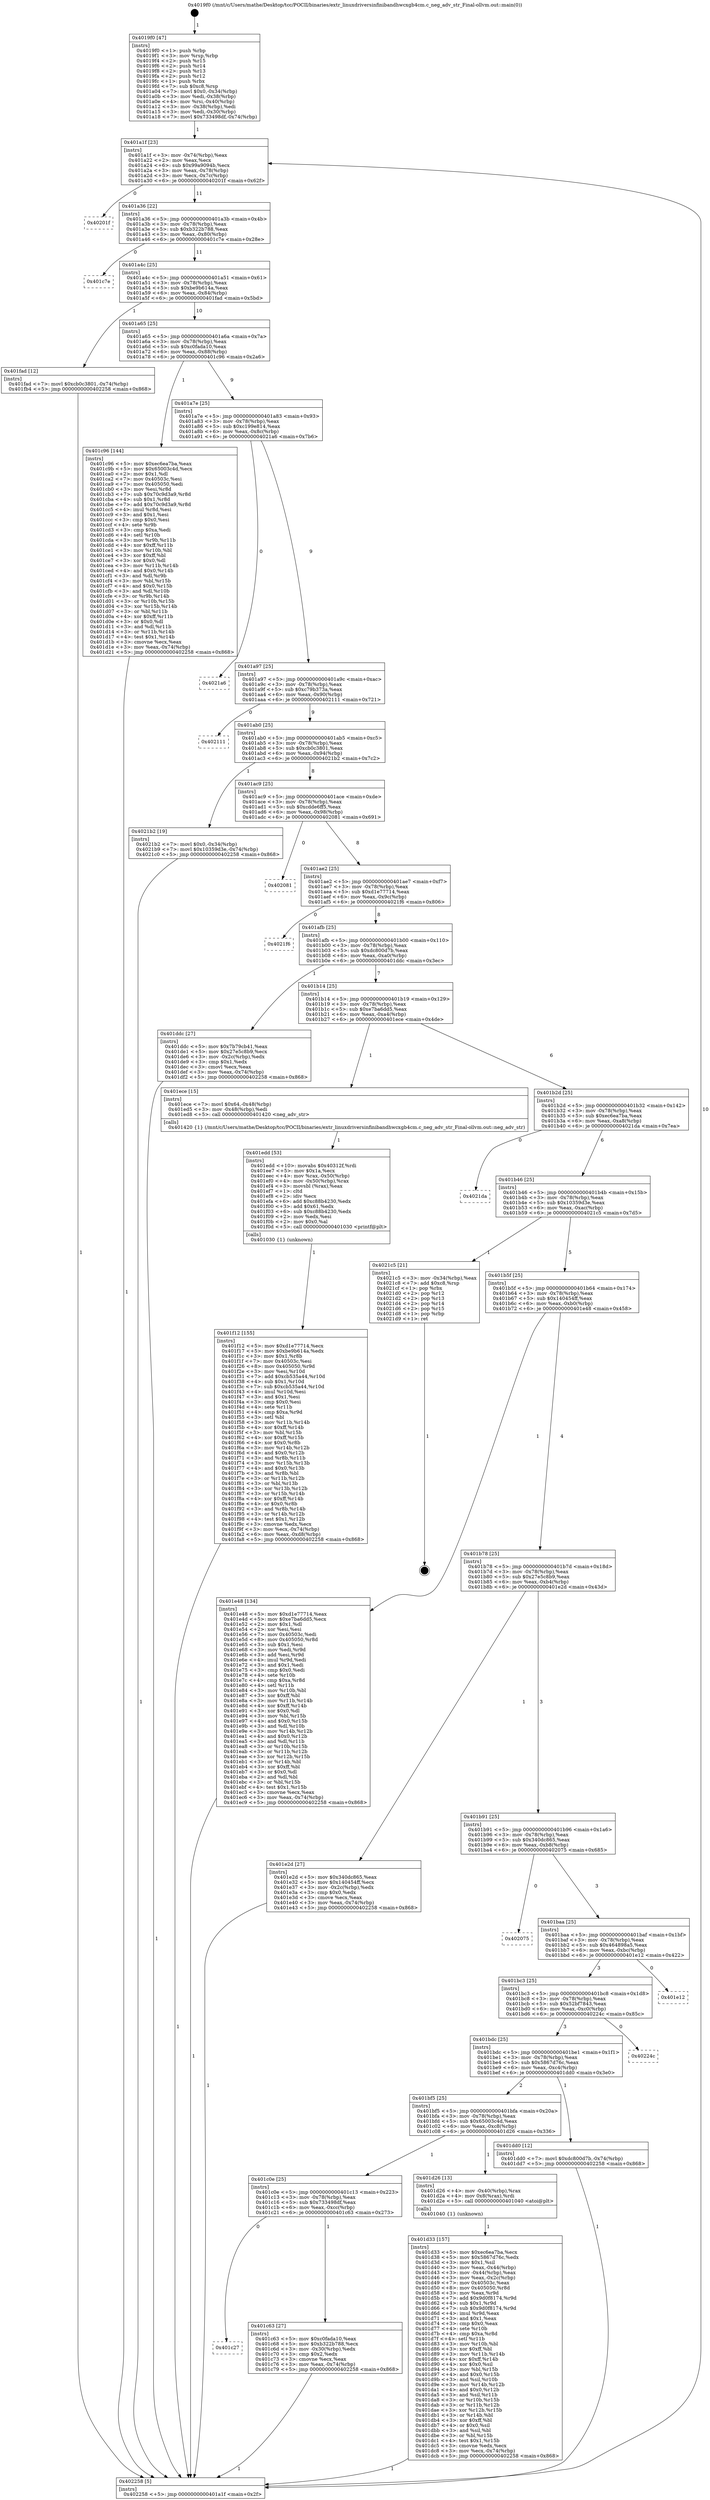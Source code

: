 digraph "0x4019f0" {
  label = "0x4019f0 (/mnt/c/Users/mathe/Desktop/tcc/POCII/binaries/extr_linuxdriversinfinibandhwcxgb4cm.c_neg_adv_str_Final-ollvm.out::main(0))"
  labelloc = "t"
  node[shape=record]

  Entry [label="",width=0.3,height=0.3,shape=circle,fillcolor=black,style=filled]
  "0x401a1f" [label="{
     0x401a1f [23]\l
     | [instrs]\l
     &nbsp;&nbsp;0x401a1f \<+3\>: mov -0x74(%rbp),%eax\l
     &nbsp;&nbsp;0x401a22 \<+2\>: mov %eax,%ecx\l
     &nbsp;&nbsp;0x401a24 \<+6\>: sub $0x99a9094b,%ecx\l
     &nbsp;&nbsp;0x401a2a \<+3\>: mov %eax,-0x78(%rbp)\l
     &nbsp;&nbsp;0x401a2d \<+3\>: mov %ecx,-0x7c(%rbp)\l
     &nbsp;&nbsp;0x401a30 \<+6\>: je 000000000040201f \<main+0x62f\>\l
  }"]
  "0x40201f" [label="{
     0x40201f\l
  }", style=dashed]
  "0x401a36" [label="{
     0x401a36 [22]\l
     | [instrs]\l
     &nbsp;&nbsp;0x401a36 \<+5\>: jmp 0000000000401a3b \<main+0x4b\>\l
     &nbsp;&nbsp;0x401a3b \<+3\>: mov -0x78(%rbp),%eax\l
     &nbsp;&nbsp;0x401a3e \<+5\>: sub $0xb322b788,%eax\l
     &nbsp;&nbsp;0x401a43 \<+3\>: mov %eax,-0x80(%rbp)\l
     &nbsp;&nbsp;0x401a46 \<+6\>: je 0000000000401c7e \<main+0x28e\>\l
  }"]
  Exit [label="",width=0.3,height=0.3,shape=circle,fillcolor=black,style=filled,peripheries=2]
  "0x401c7e" [label="{
     0x401c7e\l
  }", style=dashed]
  "0x401a4c" [label="{
     0x401a4c [25]\l
     | [instrs]\l
     &nbsp;&nbsp;0x401a4c \<+5\>: jmp 0000000000401a51 \<main+0x61\>\l
     &nbsp;&nbsp;0x401a51 \<+3\>: mov -0x78(%rbp),%eax\l
     &nbsp;&nbsp;0x401a54 \<+5\>: sub $0xbe9b614a,%eax\l
     &nbsp;&nbsp;0x401a59 \<+6\>: mov %eax,-0x84(%rbp)\l
     &nbsp;&nbsp;0x401a5f \<+6\>: je 0000000000401fad \<main+0x5bd\>\l
  }"]
  "0x401f12" [label="{
     0x401f12 [155]\l
     | [instrs]\l
     &nbsp;&nbsp;0x401f12 \<+5\>: mov $0xd1e77714,%ecx\l
     &nbsp;&nbsp;0x401f17 \<+5\>: mov $0xbe9b614a,%edx\l
     &nbsp;&nbsp;0x401f1c \<+3\>: mov $0x1,%r8b\l
     &nbsp;&nbsp;0x401f1f \<+7\>: mov 0x40503c,%esi\l
     &nbsp;&nbsp;0x401f26 \<+8\>: mov 0x405050,%r9d\l
     &nbsp;&nbsp;0x401f2e \<+3\>: mov %esi,%r10d\l
     &nbsp;&nbsp;0x401f31 \<+7\>: add $0xcb535a44,%r10d\l
     &nbsp;&nbsp;0x401f38 \<+4\>: sub $0x1,%r10d\l
     &nbsp;&nbsp;0x401f3c \<+7\>: sub $0xcb535a44,%r10d\l
     &nbsp;&nbsp;0x401f43 \<+4\>: imul %r10d,%esi\l
     &nbsp;&nbsp;0x401f47 \<+3\>: and $0x1,%esi\l
     &nbsp;&nbsp;0x401f4a \<+3\>: cmp $0x0,%esi\l
     &nbsp;&nbsp;0x401f4d \<+4\>: sete %r11b\l
     &nbsp;&nbsp;0x401f51 \<+4\>: cmp $0xa,%r9d\l
     &nbsp;&nbsp;0x401f55 \<+3\>: setl %bl\l
     &nbsp;&nbsp;0x401f58 \<+3\>: mov %r11b,%r14b\l
     &nbsp;&nbsp;0x401f5b \<+4\>: xor $0xff,%r14b\l
     &nbsp;&nbsp;0x401f5f \<+3\>: mov %bl,%r15b\l
     &nbsp;&nbsp;0x401f62 \<+4\>: xor $0xff,%r15b\l
     &nbsp;&nbsp;0x401f66 \<+4\>: xor $0x0,%r8b\l
     &nbsp;&nbsp;0x401f6a \<+3\>: mov %r14b,%r12b\l
     &nbsp;&nbsp;0x401f6d \<+4\>: and $0x0,%r12b\l
     &nbsp;&nbsp;0x401f71 \<+3\>: and %r8b,%r11b\l
     &nbsp;&nbsp;0x401f74 \<+3\>: mov %r15b,%r13b\l
     &nbsp;&nbsp;0x401f77 \<+4\>: and $0x0,%r13b\l
     &nbsp;&nbsp;0x401f7b \<+3\>: and %r8b,%bl\l
     &nbsp;&nbsp;0x401f7e \<+3\>: or %r11b,%r12b\l
     &nbsp;&nbsp;0x401f81 \<+3\>: or %bl,%r13b\l
     &nbsp;&nbsp;0x401f84 \<+3\>: xor %r13b,%r12b\l
     &nbsp;&nbsp;0x401f87 \<+3\>: or %r15b,%r14b\l
     &nbsp;&nbsp;0x401f8a \<+4\>: xor $0xff,%r14b\l
     &nbsp;&nbsp;0x401f8e \<+4\>: or $0x0,%r8b\l
     &nbsp;&nbsp;0x401f92 \<+3\>: and %r8b,%r14b\l
     &nbsp;&nbsp;0x401f95 \<+3\>: or %r14b,%r12b\l
     &nbsp;&nbsp;0x401f98 \<+4\>: test $0x1,%r12b\l
     &nbsp;&nbsp;0x401f9c \<+3\>: cmovne %edx,%ecx\l
     &nbsp;&nbsp;0x401f9f \<+3\>: mov %ecx,-0x74(%rbp)\l
     &nbsp;&nbsp;0x401fa2 \<+6\>: mov %eax,-0xd8(%rbp)\l
     &nbsp;&nbsp;0x401fa8 \<+5\>: jmp 0000000000402258 \<main+0x868\>\l
  }"]
  "0x401fad" [label="{
     0x401fad [12]\l
     | [instrs]\l
     &nbsp;&nbsp;0x401fad \<+7\>: movl $0xcb0c3801,-0x74(%rbp)\l
     &nbsp;&nbsp;0x401fb4 \<+5\>: jmp 0000000000402258 \<main+0x868\>\l
  }"]
  "0x401a65" [label="{
     0x401a65 [25]\l
     | [instrs]\l
     &nbsp;&nbsp;0x401a65 \<+5\>: jmp 0000000000401a6a \<main+0x7a\>\l
     &nbsp;&nbsp;0x401a6a \<+3\>: mov -0x78(%rbp),%eax\l
     &nbsp;&nbsp;0x401a6d \<+5\>: sub $0xc0fada10,%eax\l
     &nbsp;&nbsp;0x401a72 \<+6\>: mov %eax,-0x88(%rbp)\l
     &nbsp;&nbsp;0x401a78 \<+6\>: je 0000000000401c96 \<main+0x2a6\>\l
  }"]
  "0x401edd" [label="{
     0x401edd [53]\l
     | [instrs]\l
     &nbsp;&nbsp;0x401edd \<+10\>: movabs $0x40312f,%rdi\l
     &nbsp;&nbsp;0x401ee7 \<+5\>: mov $0x1a,%ecx\l
     &nbsp;&nbsp;0x401eec \<+4\>: mov %rax,-0x50(%rbp)\l
     &nbsp;&nbsp;0x401ef0 \<+4\>: mov -0x50(%rbp),%rax\l
     &nbsp;&nbsp;0x401ef4 \<+3\>: movsbl (%rax),%eax\l
     &nbsp;&nbsp;0x401ef7 \<+1\>: cltd\l
     &nbsp;&nbsp;0x401ef8 \<+2\>: idiv %ecx\l
     &nbsp;&nbsp;0x401efa \<+6\>: add $0xc88b4230,%edx\l
     &nbsp;&nbsp;0x401f00 \<+3\>: add $0x61,%edx\l
     &nbsp;&nbsp;0x401f03 \<+6\>: sub $0xc88b4230,%edx\l
     &nbsp;&nbsp;0x401f09 \<+2\>: mov %edx,%esi\l
     &nbsp;&nbsp;0x401f0b \<+2\>: mov $0x0,%al\l
     &nbsp;&nbsp;0x401f0d \<+5\>: call 0000000000401030 \<printf@plt\>\l
     | [calls]\l
     &nbsp;&nbsp;0x401030 \{1\} (unknown)\l
  }"]
  "0x401c96" [label="{
     0x401c96 [144]\l
     | [instrs]\l
     &nbsp;&nbsp;0x401c96 \<+5\>: mov $0xec6ea7ba,%eax\l
     &nbsp;&nbsp;0x401c9b \<+5\>: mov $0x65003c4d,%ecx\l
     &nbsp;&nbsp;0x401ca0 \<+2\>: mov $0x1,%dl\l
     &nbsp;&nbsp;0x401ca2 \<+7\>: mov 0x40503c,%esi\l
     &nbsp;&nbsp;0x401ca9 \<+7\>: mov 0x405050,%edi\l
     &nbsp;&nbsp;0x401cb0 \<+3\>: mov %esi,%r8d\l
     &nbsp;&nbsp;0x401cb3 \<+7\>: sub $0x70c9d3a9,%r8d\l
     &nbsp;&nbsp;0x401cba \<+4\>: sub $0x1,%r8d\l
     &nbsp;&nbsp;0x401cbe \<+7\>: add $0x70c9d3a9,%r8d\l
     &nbsp;&nbsp;0x401cc5 \<+4\>: imul %r8d,%esi\l
     &nbsp;&nbsp;0x401cc9 \<+3\>: and $0x1,%esi\l
     &nbsp;&nbsp;0x401ccc \<+3\>: cmp $0x0,%esi\l
     &nbsp;&nbsp;0x401ccf \<+4\>: sete %r9b\l
     &nbsp;&nbsp;0x401cd3 \<+3\>: cmp $0xa,%edi\l
     &nbsp;&nbsp;0x401cd6 \<+4\>: setl %r10b\l
     &nbsp;&nbsp;0x401cda \<+3\>: mov %r9b,%r11b\l
     &nbsp;&nbsp;0x401cdd \<+4\>: xor $0xff,%r11b\l
     &nbsp;&nbsp;0x401ce1 \<+3\>: mov %r10b,%bl\l
     &nbsp;&nbsp;0x401ce4 \<+3\>: xor $0xff,%bl\l
     &nbsp;&nbsp;0x401ce7 \<+3\>: xor $0x0,%dl\l
     &nbsp;&nbsp;0x401cea \<+3\>: mov %r11b,%r14b\l
     &nbsp;&nbsp;0x401ced \<+4\>: and $0x0,%r14b\l
     &nbsp;&nbsp;0x401cf1 \<+3\>: and %dl,%r9b\l
     &nbsp;&nbsp;0x401cf4 \<+3\>: mov %bl,%r15b\l
     &nbsp;&nbsp;0x401cf7 \<+4\>: and $0x0,%r15b\l
     &nbsp;&nbsp;0x401cfb \<+3\>: and %dl,%r10b\l
     &nbsp;&nbsp;0x401cfe \<+3\>: or %r9b,%r14b\l
     &nbsp;&nbsp;0x401d01 \<+3\>: or %r10b,%r15b\l
     &nbsp;&nbsp;0x401d04 \<+3\>: xor %r15b,%r14b\l
     &nbsp;&nbsp;0x401d07 \<+3\>: or %bl,%r11b\l
     &nbsp;&nbsp;0x401d0a \<+4\>: xor $0xff,%r11b\l
     &nbsp;&nbsp;0x401d0e \<+3\>: or $0x0,%dl\l
     &nbsp;&nbsp;0x401d11 \<+3\>: and %dl,%r11b\l
     &nbsp;&nbsp;0x401d14 \<+3\>: or %r11b,%r14b\l
     &nbsp;&nbsp;0x401d17 \<+4\>: test $0x1,%r14b\l
     &nbsp;&nbsp;0x401d1b \<+3\>: cmovne %ecx,%eax\l
     &nbsp;&nbsp;0x401d1e \<+3\>: mov %eax,-0x74(%rbp)\l
     &nbsp;&nbsp;0x401d21 \<+5\>: jmp 0000000000402258 \<main+0x868\>\l
  }"]
  "0x401a7e" [label="{
     0x401a7e [25]\l
     | [instrs]\l
     &nbsp;&nbsp;0x401a7e \<+5\>: jmp 0000000000401a83 \<main+0x93\>\l
     &nbsp;&nbsp;0x401a83 \<+3\>: mov -0x78(%rbp),%eax\l
     &nbsp;&nbsp;0x401a86 \<+5\>: sub $0xc199e814,%eax\l
     &nbsp;&nbsp;0x401a8b \<+6\>: mov %eax,-0x8c(%rbp)\l
     &nbsp;&nbsp;0x401a91 \<+6\>: je 00000000004021a6 \<main+0x7b6\>\l
  }"]
  "0x401d33" [label="{
     0x401d33 [157]\l
     | [instrs]\l
     &nbsp;&nbsp;0x401d33 \<+5\>: mov $0xec6ea7ba,%ecx\l
     &nbsp;&nbsp;0x401d38 \<+5\>: mov $0x5867d76c,%edx\l
     &nbsp;&nbsp;0x401d3d \<+3\>: mov $0x1,%sil\l
     &nbsp;&nbsp;0x401d40 \<+3\>: mov %eax,-0x44(%rbp)\l
     &nbsp;&nbsp;0x401d43 \<+3\>: mov -0x44(%rbp),%eax\l
     &nbsp;&nbsp;0x401d46 \<+3\>: mov %eax,-0x2c(%rbp)\l
     &nbsp;&nbsp;0x401d49 \<+7\>: mov 0x40503c,%eax\l
     &nbsp;&nbsp;0x401d50 \<+8\>: mov 0x405050,%r8d\l
     &nbsp;&nbsp;0x401d58 \<+3\>: mov %eax,%r9d\l
     &nbsp;&nbsp;0x401d5b \<+7\>: add $0x9d0f8174,%r9d\l
     &nbsp;&nbsp;0x401d62 \<+4\>: sub $0x1,%r9d\l
     &nbsp;&nbsp;0x401d66 \<+7\>: sub $0x9d0f8174,%r9d\l
     &nbsp;&nbsp;0x401d6d \<+4\>: imul %r9d,%eax\l
     &nbsp;&nbsp;0x401d71 \<+3\>: and $0x1,%eax\l
     &nbsp;&nbsp;0x401d74 \<+3\>: cmp $0x0,%eax\l
     &nbsp;&nbsp;0x401d77 \<+4\>: sete %r10b\l
     &nbsp;&nbsp;0x401d7b \<+4\>: cmp $0xa,%r8d\l
     &nbsp;&nbsp;0x401d7f \<+4\>: setl %r11b\l
     &nbsp;&nbsp;0x401d83 \<+3\>: mov %r10b,%bl\l
     &nbsp;&nbsp;0x401d86 \<+3\>: xor $0xff,%bl\l
     &nbsp;&nbsp;0x401d89 \<+3\>: mov %r11b,%r14b\l
     &nbsp;&nbsp;0x401d8c \<+4\>: xor $0xff,%r14b\l
     &nbsp;&nbsp;0x401d90 \<+4\>: xor $0x0,%sil\l
     &nbsp;&nbsp;0x401d94 \<+3\>: mov %bl,%r15b\l
     &nbsp;&nbsp;0x401d97 \<+4\>: and $0x0,%r15b\l
     &nbsp;&nbsp;0x401d9b \<+3\>: and %sil,%r10b\l
     &nbsp;&nbsp;0x401d9e \<+3\>: mov %r14b,%r12b\l
     &nbsp;&nbsp;0x401da1 \<+4\>: and $0x0,%r12b\l
     &nbsp;&nbsp;0x401da5 \<+3\>: and %sil,%r11b\l
     &nbsp;&nbsp;0x401da8 \<+3\>: or %r10b,%r15b\l
     &nbsp;&nbsp;0x401dab \<+3\>: or %r11b,%r12b\l
     &nbsp;&nbsp;0x401dae \<+3\>: xor %r12b,%r15b\l
     &nbsp;&nbsp;0x401db1 \<+3\>: or %r14b,%bl\l
     &nbsp;&nbsp;0x401db4 \<+3\>: xor $0xff,%bl\l
     &nbsp;&nbsp;0x401db7 \<+4\>: or $0x0,%sil\l
     &nbsp;&nbsp;0x401dbb \<+3\>: and %sil,%bl\l
     &nbsp;&nbsp;0x401dbe \<+3\>: or %bl,%r15b\l
     &nbsp;&nbsp;0x401dc1 \<+4\>: test $0x1,%r15b\l
     &nbsp;&nbsp;0x401dc5 \<+3\>: cmovne %edx,%ecx\l
     &nbsp;&nbsp;0x401dc8 \<+3\>: mov %ecx,-0x74(%rbp)\l
     &nbsp;&nbsp;0x401dcb \<+5\>: jmp 0000000000402258 \<main+0x868\>\l
  }"]
  "0x4021a6" [label="{
     0x4021a6\l
  }", style=dashed]
  "0x401a97" [label="{
     0x401a97 [25]\l
     | [instrs]\l
     &nbsp;&nbsp;0x401a97 \<+5\>: jmp 0000000000401a9c \<main+0xac\>\l
     &nbsp;&nbsp;0x401a9c \<+3\>: mov -0x78(%rbp),%eax\l
     &nbsp;&nbsp;0x401a9f \<+5\>: sub $0xc79b373a,%eax\l
     &nbsp;&nbsp;0x401aa4 \<+6\>: mov %eax,-0x90(%rbp)\l
     &nbsp;&nbsp;0x401aaa \<+6\>: je 0000000000402111 \<main+0x721\>\l
  }"]
  "0x4019f0" [label="{
     0x4019f0 [47]\l
     | [instrs]\l
     &nbsp;&nbsp;0x4019f0 \<+1\>: push %rbp\l
     &nbsp;&nbsp;0x4019f1 \<+3\>: mov %rsp,%rbp\l
     &nbsp;&nbsp;0x4019f4 \<+2\>: push %r15\l
     &nbsp;&nbsp;0x4019f6 \<+2\>: push %r14\l
     &nbsp;&nbsp;0x4019f8 \<+2\>: push %r13\l
     &nbsp;&nbsp;0x4019fa \<+2\>: push %r12\l
     &nbsp;&nbsp;0x4019fc \<+1\>: push %rbx\l
     &nbsp;&nbsp;0x4019fd \<+7\>: sub $0xc8,%rsp\l
     &nbsp;&nbsp;0x401a04 \<+7\>: movl $0x0,-0x34(%rbp)\l
     &nbsp;&nbsp;0x401a0b \<+3\>: mov %edi,-0x38(%rbp)\l
     &nbsp;&nbsp;0x401a0e \<+4\>: mov %rsi,-0x40(%rbp)\l
     &nbsp;&nbsp;0x401a12 \<+3\>: mov -0x38(%rbp),%edi\l
     &nbsp;&nbsp;0x401a15 \<+3\>: mov %edi,-0x30(%rbp)\l
     &nbsp;&nbsp;0x401a18 \<+7\>: movl $0x733498df,-0x74(%rbp)\l
  }"]
  "0x402111" [label="{
     0x402111\l
  }", style=dashed]
  "0x401ab0" [label="{
     0x401ab0 [25]\l
     | [instrs]\l
     &nbsp;&nbsp;0x401ab0 \<+5\>: jmp 0000000000401ab5 \<main+0xc5\>\l
     &nbsp;&nbsp;0x401ab5 \<+3\>: mov -0x78(%rbp),%eax\l
     &nbsp;&nbsp;0x401ab8 \<+5\>: sub $0xcb0c3801,%eax\l
     &nbsp;&nbsp;0x401abd \<+6\>: mov %eax,-0x94(%rbp)\l
     &nbsp;&nbsp;0x401ac3 \<+6\>: je 00000000004021b2 \<main+0x7c2\>\l
  }"]
  "0x402258" [label="{
     0x402258 [5]\l
     | [instrs]\l
     &nbsp;&nbsp;0x402258 \<+5\>: jmp 0000000000401a1f \<main+0x2f\>\l
  }"]
  "0x4021b2" [label="{
     0x4021b2 [19]\l
     | [instrs]\l
     &nbsp;&nbsp;0x4021b2 \<+7\>: movl $0x0,-0x34(%rbp)\l
     &nbsp;&nbsp;0x4021b9 \<+7\>: movl $0x10359d3e,-0x74(%rbp)\l
     &nbsp;&nbsp;0x4021c0 \<+5\>: jmp 0000000000402258 \<main+0x868\>\l
  }"]
  "0x401ac9" [label="{
     0x401ac9 [25]\l
     | [instrs]\l
     &nbsp;&nbsp;0x401ac9 \<+5\>: jmp 0000000000401ace \<main+0xde\>\l
     &nbsp;&nbsp;0x401ace \<+3\>: mov -0x78(%rbp),%eax\l
     &nbsp;&nbsp;0x401ad1 \<+5\>: sub $0xcdde6ff5,%eax\l
     &nbsp;&nbsp;0x401ad6 \<+6\>: mov %eax,-0x98(%rbp)\l
     &nbsp;&nbsp;0x401adc \<+6\>: je 0000000000402081 \<main+0x691\>\l
  }"]
  "0x401c27" [label="{
     0x401c27\l
  }", style=dashed]
  "0x402081" [label="{
     0x402081\l
  }", style=dashed]
  "0x401ae2" [label="{
     0x401ae2 [25]\l
     | [instrs]\l
     &nbsp;&nbsp;0x401ae2 \<+5\>: jmp 0000000000401ae7 \<main+0xf7\>\l
     &nbsp;&nbsp;0x401ae7 \<+3\>: mov -0x78(%rbp),%eax\l
     &nbsp;&nbsp;0x401aea \<+5\>: sub $0xd1e77714,%eax\l
     &nbsp;&nbsp;0x401aef \<+6\>: mov %eax,-0x9c(%rbp)\l
     &nbsp;&nbsp;0x401af5 \<+6\>: je 00000000004021f6 \<main+0x806\>\l
  }"]
  "0x401c63" [label="{
     0x401c63 [27]\l
     | [instrs]\l
     &nbsp;&nbsp;0x401c63 \<+5\>: mov $0xc0fada10,%eax\l
     &nbsp;&nbsp;0x401c68 \<+5\>: mov $0xb322b788,%ecx\l
     &nbsp;&nbsp;0x401c6d \<+3\>: mov -0x30(%rbp),%edx\l
     &nbsp;&nbsp;0x401c70 \<+3\>: cmp $0x2,%edx\l
     &nbsp;&nbsp;0x401c73 \<+3\>: cmovne %ecx,%eax\l
     &nbsp;&nbsp;0x401c76 \<+3\>: mov %eax,-0x74(%rbp)\l
     &nbsp;&nbsp;0x401c79 \<+5\>: jmp 0000000000402258 \<main+0x868\>\l
  }"]
  "0x4021f6" [label="{
     0x4021f6\l
  }", style=dashed]
  "0x401afb" [label="{
     0x401afb [25]\l
     | [instrs]\l
     &nbsp;&nbsp;0x401afb \<+5\>: jmp 0000000000401b00 \<main+0x110\>\l
     &nbsp;&nbsp;0x401b00 \<+3\>: mov -0x78(%rbp),%eax\l
     &nbsp;&nbsp;0x401b03 \<+5\>: sub $0xdc800d7b,%eax\l
     &nbsp;&nbsp;0x401b08 \<+6\>: mov %eax,-0xa0(%rbp)\l
     &nbsp;&nbsp;0x401b0e \<+6\>: je 0000000000401ddc \<main+0x3ec\>\l
  }"]
  "0x401c0e" [label="{
     0x401c0e [25]\l
     | [instrs]\l
     &nbsp;&nbsp;0x401c0e \<+5\>: jmp 0000000000401c13 \<main+0x223\>\l
     &nbsp;&nbsp;0x401c13 \<+3\>: mov -0x78(%rbp),%eax\l
     &nbsp;&nbsp;0x401c16 \<+5\>: sub $0x733498df,%eax\l
     &nbsp;&nbsp;0x401c1b \<+6\>: mov %eax,-0xcc(%rbp)\l
     &nbsp;&nbsp;0x401c21 \<+6\>: je 0000000000401c63 \<main+0x273\>\l
  }"]
  "0x401ddc" [label="{
     0x401ddc [27]\l
     | [instrs]\l
     &nbsp;&nbsp;0x401ddc \<+5\>: mov $0x7b79cb41,%eax\l
     &nbsp;&nbsp;0x401de1 \<+5\>: mov $0x27e5c8b9,%ecx\l
     &nbsp;&nbsp;0x401de6 \<+3\>: mov -0x2c(%rbp),%edx\l
     &nbsp;&nbsp;0x401de9 \<+3\>: cmp $0x1,%edx\l
     &nbsp;&nbsp;0x401dec \<+3\>: cmovl %ecx,%eax\l
     &nbsp;&nbsp;0x401def \<+3\>: mov %eax,-0x74(%rbp)\l
     &nbsp;&nbsp;0x401df2 \<+5\>: jmp 0000000000402258 \<main+0x868\>\l
  }"]
  "0x401b14" [label="{
     0x401b14 [25]\l
     | [instrs]\l
     &nbsp;&nbsp;0x401b14 \<+5\>: jmp 0000000000401b19 \<main+0x129\>\l
     &nbsp;&nbsp;0x401b19 \<+3\>: mov -0x78(%rbp),%eax\l
     &nbsp;&nbsp;0x401b1c \<+5\>: sub $0xe7ba6dd5,%eax\l
     &nbsp;&nbsp;0x401b21 \<+6\>: mov %eax,-0xa4(%rbp)\l
     &nbsp;&nbsp;0x401b27 \<+6\>: je 0000000000401ece \<main+0x4de\>\l
  }"]
  "0x401d26" [label="{
     0x401d26 [13]\l
     | [instrs]\l
     &nbsp;&nbsp;0x401d26 \<+4\>: mov -0x40(%rbp),%rax\l
     &nbsp;&nbsp;0x401d2a \<+4\>: mov 0x8(%rax),%rdi\l
     &nbsp;&nbsp;0x401d2e \<+5\>: call 0000000000401040 \<atoi@plt\>\l
     | [calls]\l
     &nbsp;&nbsp;0x401040 \{1\} (unknown)\l
  }"]
  "0x401ece" [label="{
     0x401ece [15]\l
     | [instrs]\l
     &nbsp;&nbsp;0x401ece \<+7\>: movl $0x64,-0x48(%rbp)\l
     &nbsp;&nbsp;0x401ed5 \<+3\>: mov -0x48(%rbp),%edi\l
     &nbsp;&nbsp;0x401ed8 \<+5\>: call 0000000000401420 \<neg_adv_str\>\l
     | [calls]\l
     &nbsp;&nbsp;0x401420 \{1\} (/mnt/c/Users/mathe/Desktop/tcc/POCII/binaries/extr_linuxdriversinfinibandhwcxgb4cm.c_neg_adv_str_Final-ollvm.out::neg_adv_str)\l
  }"]
  "0x401b2d" [label="{
     0x401b2d [25]\l
     | [instrs]\l
     &nbsp;&nbsp;0x401b2d \<+5\>: jmp 0000000000401b32 \<main+0x142\>\l
     &nbsp;&nbsp;0x401b32 \<+3\>: mov -0x78(%rbp),%eax\l
     &nbsp;&nbsp;0x401b35 \<+5\>: sub $0xec6ea7ba,%eax\l
     &nbsp;&nbsp;0x401b3a \<+6\>: mov %eax,-0xa8(%rbp)\l
     &nbsp;&nbsp;0x401b40 \<+6\>: je 00000000004021da \<main+0x7ea\>\l
  }"]
  "0x401bf5" [label="{
     0x401bf5 [25]\l
     | [instrs]\l
     &nbsp;&nbsp;0x401bf5 \<+5\>: jmp 0000000000401bfa \<main+0x20a\>\l
     &nbsp;&nbsp;0x401bfa \<+3\>: mov -0x78(%rbp),%eax\l
     &nbsp;&nbsp;0x401bfd \<+5\>: sub $0x65003c4d,%eax\l
     &nbsp;&nbsp;0x401c02 \<+6\>: mov %eax,-0xc8(%rbp)\l
     &nbsp;&nbsp;0x401c08 \<+6\>: je 0000000000401d26 \<main+0x336\>\l
  }"]
  "0x4021da" [label="{
     0x4021da\l
  }", style=dashed]
  "0x401b46" [label="{
     0x401b46 [25]\l
     | [instrs]\l
     &nbsp;&nbsp;0x401b46 \<+5\>: jmp 0000000000401b4b \<main+0x15b\>\l
     &nbsp;&nbsp;0x401b4b \<+3\>: mov -0x78(%rbp),%eax\l
     &nbsp;&nbsp;0x401b4e \<+5\>: sub $0x10359d3e,%eax\l
     &nbsp;&nbsp;0x401b53 \<+6\>: mov %eax,-0xac(%rbp)\l
     &nbsp;&nbsp;0x401b59 \<+6\>: je 00000000004021c5 \<main+0x7d5\>\l
  }"]
  "0x401dd0" [label="{
     0x401dd0 [12]\l
     | [instrs]\l
     &nbsp;&nbsp;0x401dd0 \<+7\>: movl $0xdc800d7b,-0x74(%rbp)\l
     &nbsp;&nbsp;0x401dd7 \<+5\>: jmp 0000000000402258 \<main+0x868\>\l
  }"]
  "0x4021c5" [label="{
     0x4021c5 [21]\l
     | [instrs]\l
     &nbsp;&nbsp;0x4021c5 \<+3\>: mov -0x34(%rbp),%eax\l
     &nbsp;&nbsp;0x4021c8 \<+7\>: add $0xc8,%rsp\l
     &nbsp;&nbsp;0x4021cf \<+1\>: pop %rbx\l
     &nbsp;&nbsp;0x4021d0 \<+2\>: pop %r12\l
     &nbsp;&nbsp;0x4021d2 \<+2\>: pop %r13\l
     &nbsp;&nbsp;0x4021d4 \<+2\>: pop %r14\l
     &nbsp;&nbsp;0x4021d6 \<+2\>: pop %r15\l
     &nbsp;&nbsp;0x4021d8 \<+1\>: pop %rbp\l
     &nbsp;&nbsp;0x4021d9 \<+1\>: ret\l
  }"]
  "0x401b5f" [label="{
     0x401b5f [25]\l
     | [instrs]\l
     &nbsp;&nbsp;0x401b5f \<+5\>: jmp 0000000000401b64 \<main+0x174\>\l
     &nbsp;&nbsp;0x401b64 \<+3\>: mov -0x78(%rbp),%eax\l
     &nbsp;&nbsp;0x401b67 \<+5\>: sub $0x140454ff,%eax\l
     &nbsp;&nbsp;0x401b6c \<+6\>: mov %eax,-0xb0(%rbp)\l
     &nbsp;&nbsp;0x401b72 \<+6\>: je 0000000000401e48 \<main+0x458\>\l
  }"]
  "0x401bdc" [label="{
     0x401bdc [25]\l
     | [instrs]\l
     &nbsp;&nbsp;0x401bdc \<+5\>: jmp 0000000000401be1 \<main+0x1f1\>\l
     &nbsp;&nbsp;0x401be1 \<+3\>: mov -0x78(%rbp),%eax\l
     &nbsp;&nbsp;0x401be4 \<+5\>: sub $0x5867d76c,%eax\l
     &nbsp;&nbsp;0x401be9 \<+6\>: mov %eax,-0xc4(%rbp)\l
     &nbsp;&nbsp;0x401bef \<+6\>: je 0000000000401dd0 \<main+0x3e0\>\l
  }"]
  "0x401e48" [label="{
     0x401e48 [134]\l
     | [instrs]\l
     &nbsp;&nbsp;0x401e48 \<+5\>: mov $0xd1e77714,%eax\l
     &nbsp;&nbsp;0x401e4d \<+5\>: mov $0xe7ba6dd5,%ecx\l
     &nbsp;&nbsp;0x401e52 \<+2\>: mov $0x1,%dl\l
     &nbsp;&nbsp;0x401e54 \<+2\>: xor %esi,%esi\l
     &nbsp;&nbsp;0x401e56 \<+7\>: mov 0x40503c,%edi\l
     &nbsp;&nbsp;0x401e5d \<+8\>: mov 0x405050,%r8d\l
     &nbsp;&nbsp;0x401e65 \<+3\>: sub $0x1,%esi\l
     &nbsp;&nbsp;0x401e68 \<+3\>: mov %edi,%r9d\l
     &nbsp;&nbsp;0x401e6b \<+3\>: add %esi,%r9d\l
     &nbsp;&nbsp;0x401e6e \<+4\>: imul %r9d,%edi\l
     &nbsp;&nbsp;0x401e72 \<+3\>: and $0x1,%edi\l
     &nbsp;&nbsp;0x401e75 \<+3\>: cmp $0x0,%edi\l
     &nbsp;&nbsp;0x401e78 \<+4\>: sete %r10b\l
     &nbsp;&nbsp;0x401e7c \<+4\>: cmp $0xa,%r8d\l
     &nbsp;&nbsp;0x401e80 \<+4\>: setl %r11b\l
     &nbsp;&nbsp;0x401e84 \<+3\>: mov %r10b,%bl\l
     &nbsp;&nbsp;0x401e87 \<+3\>: xor $0xff,%bl\l
     &nbsp;&nbsp;0x401e8a \<+3\>: mov %r11b,%r14b\l
     &nbsp;&nbsp;0x401e8d \<+4\>: xor $0xff,%r14b\l
     &nbsp;&nbsp;0x401e91 \<+3\>: xor $0x0,%dl\l
     &nbsp;&nbsp;0x401e94 \<+3\>: mov %bl,%r15b\l
     &nbsp;&nbsp;0x401e97 \<+4\>: and $0x0,%r15b\l
     &nbsp;&nbsp;0x401e9b \<+3\>: and %dl,%r10b\l
     &nbsp;&nbsp;0x401e9e \<+3\>: mov %r14b,%r12b\l
     &nbsp;&nbsp;0x401ea1 \<+4\>: and $0x0,%r12b\l
     &nbsp;&nbsp;0x401ea5 \<+3\>: and %dl,%r11b\l
     &nbsp;&nbsp;0x401ea8 \<+3\>: or %r10b,%r15b\l
     &nbsp;&nbsp;0x401eab \<+3\>: or %r11b,%r12b\l
     &nbsp;&nbsp;0x401eae \<+3\>: xor %r12b,%r15b\l
     &nbsp;&nbsp;0x401eb1 \<+3\>: or %r14b,%bl\l
     &nbsp;&nbsp;0x401eb4 \<+3\>: xor $0xff,%bl\l
     &nbsp;&nbsp;0x401eb7 \<+3\>: or $0x0,%dl\l
     &nbsp;&nbsp;0x401eba \<+2\>: and %dl,%bl\l
     &nbsp;&nbsp;0x401ebc \<+3\>: or %bl,%r15b\l
     &nbsp;&nbsp;0x401ebf \<+4\>: test $0x1,%r15b\l
     &nbsp;&nbsp;0x401ec3 \<+3\>: cmovne %ecx,%eax\l
     &nbsp;&nbsp;0x401ec6 \<+3\>: mov %eax,-0x74(%rbp)\l
     &nbsp;&nbsp;0x401ec9 \<+5\>: jmp 0000000000402258 \<main+0x868\>\l
  }"]
  "0x401b78" [label="{
     0x401b78 [25]\l
     | [instrs]\l
     &nbsp;&nbsp;0x401b78 \<+5\>: jmp 0000000000401b7d \<main+0x18d\>\l
     &nbsp;&nbsp;0x401b7d \<+3\>: mov -0x78(%rbp),%eax\l
     &nbsp;&nbsp;0x401b80 \<+5\>: sub $0x27e5c8b9,%eax\l
     &nbsp;&nbsp;0x401b85 \<+6\>: mov %eax,-0xb4(%rbp)\l
     &nbsp;&nbsp;0x401b8b \<+6\>: je 0000000000401e2d \<main+0x43d\>\l
  }"]
  "0x40224c" [label="{
     0x40224c\l
  }", style=dashed]
  "0x401e2d" [label="{
     0x401e2d [27]\l
     | [instrs]\l
     &nbsp;&nbsp;0x401e2d \<+5\>: mov $0x340dc865,%eax\l
     &nbsp;&nbsp;0x401e32 \<+5\>: mov $0x140454ff,%ecx\l
     &nbsp;&nbsp;0x401e37 \<+3\>: mov -0x2c(%rbp),%edx\l
     &nbsp;&nbsp;0x401e3a \<+3\>: cmp $0x0,%edx\l
     &nbsp;&nbsp;0x401e3d \<+3\>: cmove %ecx,%eax\l
     &nbsp;&nbsp;0x401e40 \<+3\>: mov %eax,-0x74(%rbp)\l
     &nbsp;&nbsp;0x401e43 \<+5\>: jmp 0000000000402258 \<main+0x868\>\l
  }"]
  "0x401b91" [label="{
     0x401b91 [25]\l
     | [instrs]\l
     &nbsp;&nbsp;0x401b91 \<+5\>: jmp 0000000000401b96 \<main+0x1a6\>\l
     &nbsp;&nbsp;0x401b96 \<+3\>: mov -0x78(%rbp),%eax\l
     &nbsp;&nbsp;0x401b99 \<+5\>: sub $0x340dc865,%eax\l
     &nbsp;&nbsp;0x401b9e \<+6\>: mov %eax,-0xb8(%rbp)\l
     &nbsp;&nbsp;0x401ba4 \<+6\>: je 0000000000402075 \<main+0x685\>\l
  }"]
  "0x401bc3" [label="{
     0x401bc3 [25]\l
     | [instrs]\l
     &nbsp;&nbsp;0x401bc3 \<+5\>: jmp 0000000000401bc8 \<main+0x1d8\>\l
     &nbsp;&nbsp;0x401bc8 \<+3\>: mov -0x78(%rbp),%eax\l
     &nbsp;&nbsp;0x401bcb \<+5\>: sub $0x52bf7843,%eax\l
     &nbsp;&nbsp;0x401bd0 \<+6\>: mov %eax,-0xc0(%rbp)\l
     &nbsp;&nbsp;0x401bd6 \<+6\>: je 000000000040224c \<main+0x85c\>\l
  }"]
  "0x402075" [label="{
     0x402075\l
  }", style=dashed]
  "0x401baa" [label="{
     0x401baa [25]\l
     | [instrs]\l
     &nbsp;&nbsp;0x401baa \<+5\>: jmp 0000000000401baf \<main+0x1bf\>\l
     &nbsp;&nbsp;0x401baf \<+3\>: mov -0x78(%rbp),%eax\l
     &nbsp;&nbsp;0x401bb2 \<+5\>: sub $0x464898a5,%eax\l
     &nbsp;&nbsp;0x401bb7 \<+6\>: mov %eax,-0xbc(%rbp)\l
     &nbsp;&nbsp;0x401bbd \<+6\>: je 0000000000401e12 \<main+0x422\>\l
  }"]
  "0x401e12" [label="{
     0x401e12\l
  }", style=dashed]
  Entry -> "0x4019f0" [label=" 1"]
  "0x401a1f" -> "0x40201f" [label=" 0"]
  "0x401a1f" -> "0x401a36" [label=" 11"]
  "0x4021c5" -> Exit [label=" 1"]
  "0x401a36" -> "0x401c7e" [label=" 0"]
  "0x401a36" -> "0x401a4c" [label=" 11"]
  "0x4021b2" -> "0x402258" [label=" 1"]
  "0x401a4c" -> "0x401fad" [label=" 1"]
  "0x401a4c" -> "0x401a65" [label=" 10"]
  "0x401fad" -> "0x402258" [label=" 1"]
  "0x401a65" -> "0x401c96" [label=" 1"]
  "0x401a65" -> "0x401a7e" [label=" 9"]
  "0x401f12" -> "0x402258" [label=" 1"]
  "0x401a7e" -> "0x4021a6" [label=" 0"]
  "0x401a7e" -> "0x401a97" [label=" 9"]
  "0x401edd" -> "0x401f12" [label=" 1"]
  "0x401a97" -> "0x402111" [label=" 0"]
  "0x401a97" -> "0x401ab0" [label=" 9"]
  "0x401ece" -> "0x401edd" [label=" 1"]
  "0x401ab0" -> "0x4021b2" [label=" 1"]
  "0x401ab0" -> "0x401ac9" [label=" 8"]
  "0x401e48" -> "0x402258" [label=" 1"]
  "0x401ac9" -> "0x402081" [label=" 0"]
  "0x401ac9" -> "0x401ae2" [label=" 8"]
  "0x401e2d" -> "0x402258" [label=" 1"]
  "0x401ae2" -> "0x4021f6" [label=" 0"]
  "0x401ae2" -> "0x401afb" [label=" 8"]
  "0x401ddc" -> "0x402258" [label=" 1"]
  "0x401afb" -> "0x401ddc" [label=" 1"]
  "0x401afb" -> "0x401b14" [label=" 7"]
  "0x401d33" -> "0x402258" [label=" 1"]
  "0x401b14" -> "0x401ece" [label=" 1"]
  "0x401b14" -> "0x401b2d" [label=" 6"]
  "0x401d26" -> "0x401d33" [label=" 1"]
  "0x401b2d" -> "0x4021da" [label=" 0"]
  "0x401b2d" -> "0x401b46" [label=" 6"]
  "0x402258" -> "0x401a1f" [label=" 10"]
  "0x401b46" -> "0x4021c5" [label=" 1"]
  "0x401b46" -> "0x401b5f" [label=" 5"]
  "0x4019f0" -> "0x401a1f" [label=" 1"]
  "0x401b5f" -> "0x401e48" [label=" 1"]
  "0x401b5f" -> "0x401b78" [label=" 4"]
  "0x401c0e" -> "0x401c27" [label=" 0"]
  "0x401b78" -> "0x401e2d" [label=" 1"]
  "0x401b78" -> "0x401b91" [label=" 3"]
  "0x401c0e" -> "0x401c63" [label=" 1"]
  "0x401b91" -> "0x402075" [label=" 0"]
  "0x401b91" -> "0x401baa" [label=" 3"]
  "0x401bf5" -> "0x401c0e" [label=" 1"]
  "0x401baa" -> "0x401e12" [label=" 0"]
  "0x401baa" -> "0x401bc3" [label=" 3"]
  "0x401dd0" -> "0x402258" [label=" 1"]
  "0x401bc3" -> "0x40224c" [label=" 0"]
  "0x401bc3" -> "0x401bdc" [label=" 3"]
  "0x401c63" -> "0x402258" [label=" 1"]
  "0x401bdc" -> "0x401dd0" [label=" 1"]
  "0x401bdc" -> "0x401bf5" [label=" 2"]
  "0x401c96" -> "0x402258" [label=" 1"]
  "0x401bf5" -> "0x401d26" [label=" 1"]
}
